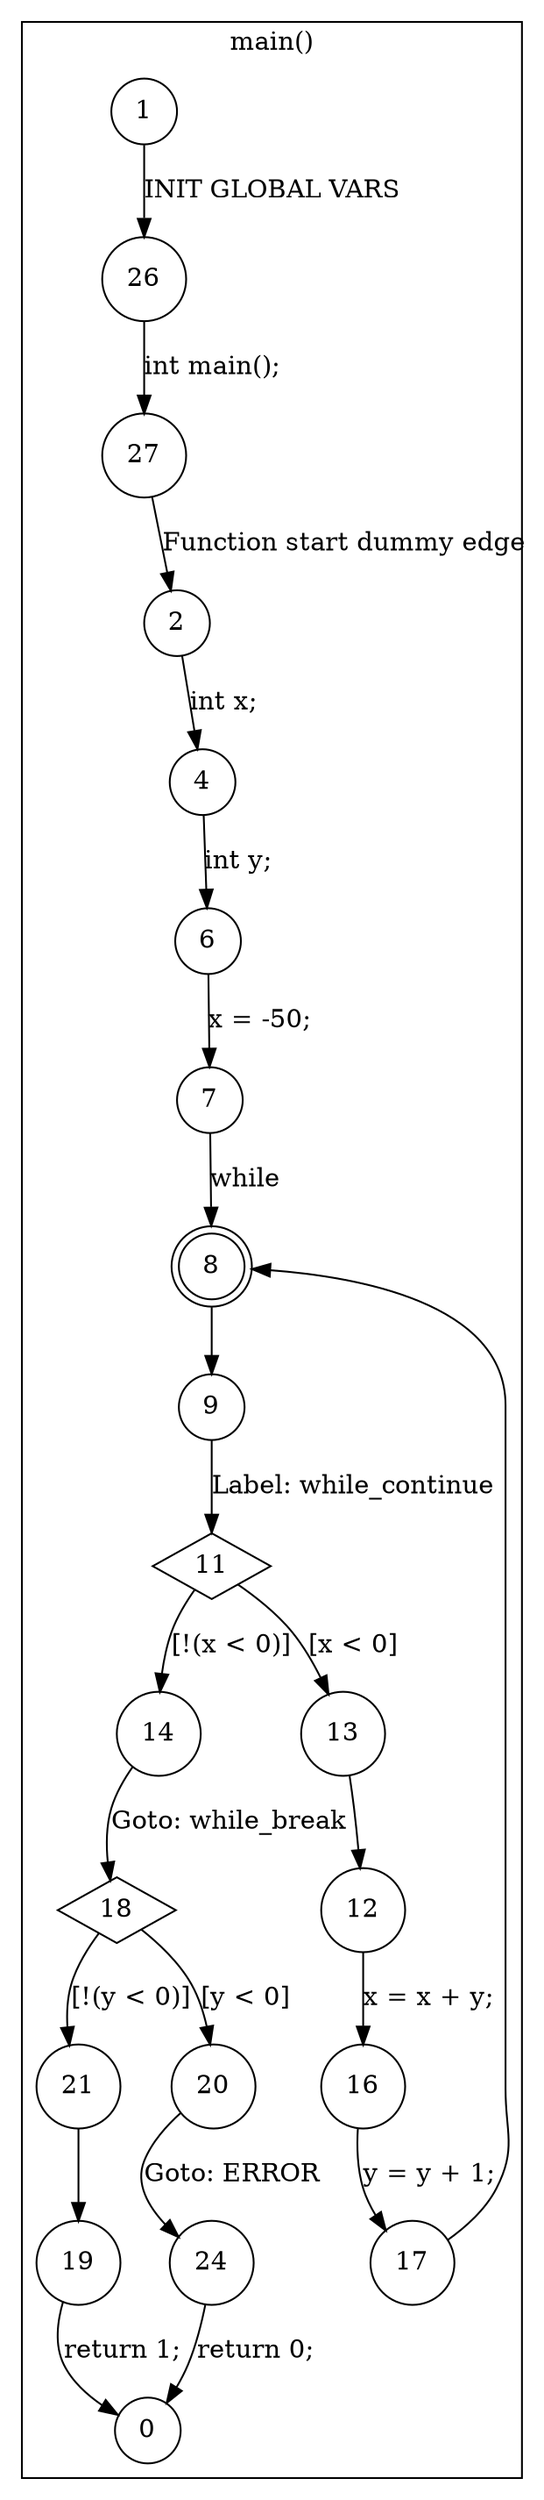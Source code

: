 digraph CFA {
8 [shape="doublecircle"]
11 [shape="diamond"]
11 [shape="diamond"]
18 [shape="diamond"]
18 [shape="diamond"]
node [shape="circle"]
subgraph cluster_main {
label="main()"
1 -> 26 [label="INIT GLOBAL VARS"]
26 -> 27 [label="int main();"]
27 -> 2 [label="Function start dummy edge"]
2 -> 4 [label="int x;"]
4 -> 6 [label="int y;"]
6 -> 7 [label="x = -50;"]
7 -> 8 [label="while"]
8 -> 9 [label=""]
9 -> 11 [label="Label: while_continue"]
11 -> 14 [label="[!(x < 0)]"]
11 -> 13 [label="[x < 0]"]
13 -> 12 [label=""]
12 -> 16 [label="x = x + y;"]
16 -> 17 [label="y = y + 1;"]
17 -> 8 [label=""]
14 -> 18 [label="Goto: while_break"]
18 -> 21 [label="[!(y < 0)]"]
18 -> 20 [label="[y < 0]"]
20 -> 24 [label="Goto: ERROR"]
24 -> 0 [label="return 0;"]
21 -> 19 [label=""]
19 -> 0 [label="return 1;"]}
}